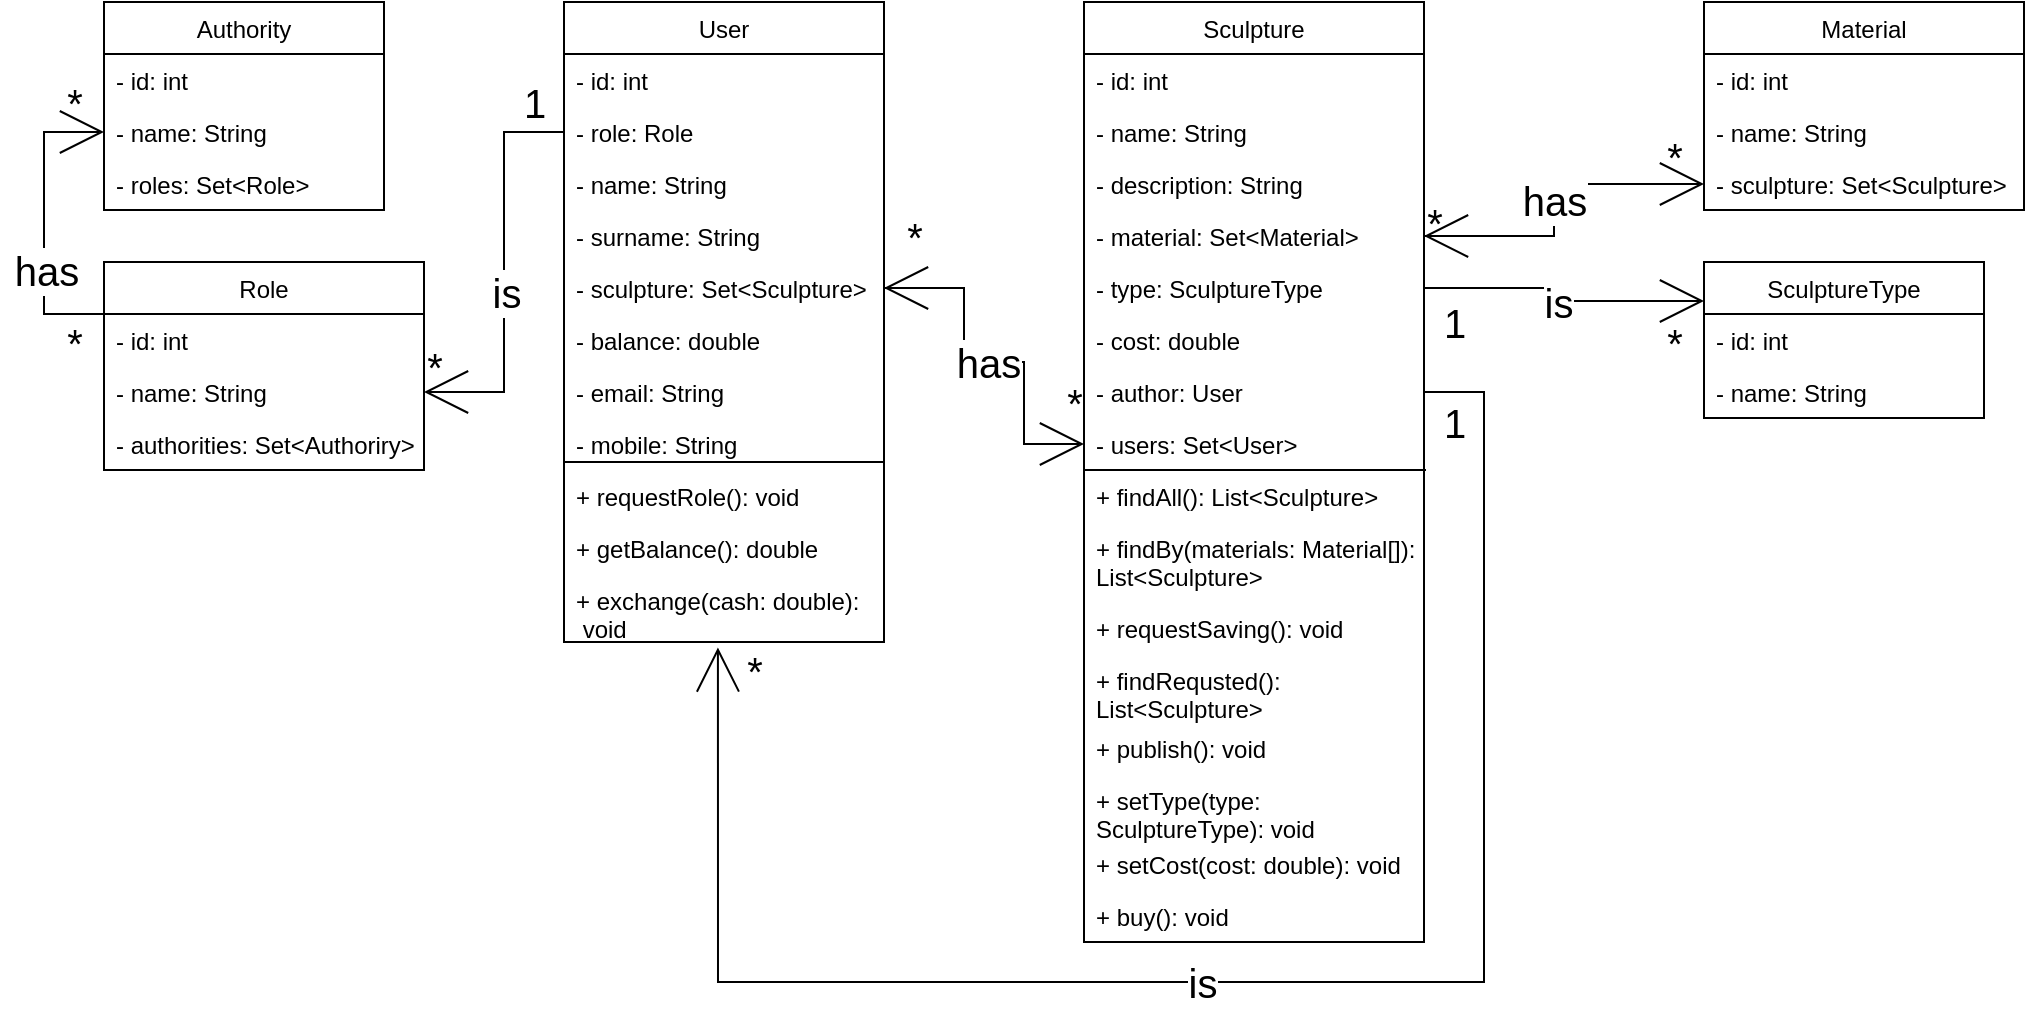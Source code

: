 <mxfile version="20.5.1" type="device"><diagram id="lGyVDXIsh4HG_7UY4qw4" name="Страница 1"><mxGraphModel dx="1209" dy="674" grid="1" gridSize="10" guides="1" tooltips="1" connect="1" arrows="1" fold="1" page="1" pageScale="1" pageWidth="1169" pageHeight="827" math="0" shadow="0"><root><mxCell id="0"/><mxCell id="1" parent="0"/><mxCell id="tQQoNGO00vXwDzldUkH--1" value="Authority" style="swimlane;fontStyle=0;childLayout=stackLayout;horizontal=1;startSize=26;fillColor=none;horizontalStack=0;resizeParent=1;resizeParentMax=0;resizeLast=0;collapsible=1;marginBottom=0;" parent="1" vertex="1"><mxGeometry x="130" y="100" width="140" height="104" as="geometry"/></mxCell><mxCell id="OMbV28bbWA38KjIR-hxm-5" value="- id: int" style="text;strokeColor=none;fillColor=none;align=left;verticalAlign=top;spacingLeft=4;spacingRight=4;overflow=hidden;rotatable=0;points=[[0,0.5],[1,0.5]];portConstraint=eastwest;" parent="tQQoNGO00vXwDzldUkH--1" vertex="1"><mxGeometry y="26" width="140" height="26" as="geometry"/></mxCell><mxCell id="tQQoNGO00vXwDzldUkH--2" value="- name: String" style="text;strokeColor=none;fillColor=none;align=left;verticalAlign=top;spacingLeft=4;spacingRight=4;overflow=hidden;rotatable=0;points=[[0,0.5],[1,0.5]];portConstraint=eastwest;" parent="tQQoNGO00vXwDzldUkH--1" vertex="1"><mxGeometry y="52" width="140" height="26" as="geometry"/></mxCell><mxCell id="OMbV28bbWA38KjIR-hxm-11" value="- roles: Set&lt;Role&gt;" style="text;strokeColor=none;fillColor=none;align=left;verticalAlign=top;spacingLeft=4;spacingRight=4;overflow=hidden;rotatable=0;points=[[0,0.5],[1,0.5]];portConstraint=eastwest;" parent="tQQoNGO00vXwDzldUkH--1" vertex="1"><mxGeometry y="78" width="140" height="26" as="geometry"/></mxCell><mxCell id="tQQoNGO00vXwDzldUkH--3" style="edgeStyle=orthogonalEdgeStyle;rounded=0;orthogonalLoop=1;jettySize=auto;html=1;exitX=0;exitY=0.25;exitDx=0;exitDy=0;entryX=0;entryY=0.5;entryDx=0;entryDy=0;fontSize=20;endArrow=open;endFill=0;strokeWidth=1;endSize=20;" parent="1" source="tQQoNGO00vXwDzldUkH--5" target="tQQoNGO00vXwDzldUkH--2" edge="1"><mxGeometry relative="1" as="geometry"/></mxCell><mxCell id="tQQoNGO00vXwDzldUkH--4" value="has" style="edgeLabel;html=1;align=center;verticalAlign=middle;resizable=0;points=[];fontSize=20;" parent="tQQoNGO00vXwDzldUkH--3" vertex="1" connectable="0"><mxGeometry x="-0.309" y="-1" relative="1" as="geometry"><mxPoint as="offset"/></mxGeometry></mxCell><mxCell id="tQQoNGO00vXwDzldUkH--5" value="Role" style="swimlane;fontStyle=0;childLayout=stackLayout;horizontal=1;startSize=26;fillColor=none;horizontalStack=0;resizeParent=1;resizeParentMax=0;resizeLast=0;collapsible=1;marginBottom=0;" parent="1" vertex="1"><mxGeometry x="130" y="230" width="160" height="104" as="geometry"/></mxCell><mxCell id="OMbV28bbWA38KjIR-hxm-6" value="- id: int" style="text;strokeColor=none;fillColor=none;align=left;verticalAlign=top;spacingLeft=4;spacingRight=4;overflow=hidden;rotatable=0;points=[[0,0.5],[1,0.5]];portConstraint=eastwest;" parent="tQQoNGO00vXwDzldUkH--5" vertex="1"><mxGeometry y="26" width="160" height="26" as="geometry"/></mxCell><mxCell id="tQQoNGO00vXwDzldUkH--6" value="- name: String" style="text;strokeColor=none;fillColor=none;align=left;verticalAlign=top;spacingLeft=4;spacingRight=4;overflow=hidden;rotatable=0;points=[[0,0.5],[1,0.5]];portConstraint=eastwest;" parent="tQQoNGO00vXwDzldUkH--5" vertex="1"><mxGeometry y="52" width="160" height="26" as="geometry"/></mxCell><mxCell id="OMbV28bbWA38KjIR-hxm-12" value="- authorities: Set&lt;Authoriry&gt;" style="text;strokeColor=none;fillColor=none;align=left;verticalAlign=top;spacingLeft=4;spacingRight=4;overflow=hidden;rotatable=0;points=[[0,0.5],[1,0.5]];portConstraint=eastwest;" parent="tQQoNGO00vXwDzldUkH--5" vertex="1"><mxGeometry y="78" width="160" height="26" as="geometry"/></mxCell><mxCell id="tQQoNGO00vXwDzldUkH--7" value="User" style="swimlane;fontStyle=0;childLayout=stackLayout;horizontal=1;startSize=26;fillColor=none;horizontalStack=0;resizeParent=1;resizeParentMax=0;resizeLast=0;collapsible=1;marginBottom=0;" parent="1" vertex="1"><mxGeometry x="360" y="100" width="160" height="320" as="geometry"><mxRectangle x="230" y="430" width="60" height="30" as="alternateBounds"/></mxGeometry></mxCell><mxCell id="OMbV28bbWA38KjIR-hxm-7" value="- id: int" style="text;strokeColor=none;fillColor=none;align=left;verticalAlign=top;spacingLeft=4;spacingRight=4;overflow=hidden;rotatable=0;points=[[0,0.5],[1,0.5]];portConstraint=eastwest;" parent="tQQoNGO00vXwDzldUkH--7" vertex="1"><mxGeometry y="26" width="160" height="26" as="geometry"/></mxCell><mxCell id="tQQoNGO00vXwDzldUkH--8" value="- role: Role" style="text;strokeColor=none;fillColor=none;align=left;verticalAlign=top;spacingLeft=4;spacingRight=4;overflow=hidden;rotatable=0;points=[[0,0.5],[1,0.5]];portConstraint=eastwest;" parent="tQQoNGO00vXwDzldUkH--7" vertex="1"><mxGeometry y="52" width="160" height="26" as="geometry"/></mxCell><mxCell id="tQQoNGO00vXwDzldUkH--9" value="- name: String" style="text;strokeColor=none;fillColor=none;align=left;verticalAlign=top;spacingLeft=4;spacingRight=4;overflow=hidden;rotatable=0;points=[[0,0.5],[1,0.5]];portConstraint=eastwest;" parent="tQQoNGO00vXwDzldUkH--7" vertex="1"><mxGeometry y="78" width="160" height="26" as="geometry"/></mxCell><mxCell id="tQQoNGO00vXwDzldUkH--10" value="- surname: String" style="text;strokeColor=none;fillColor=none;align=left;verticalAlign=top;spacingLeft=4;spacingRight=4;overflow=hidden;rotatable=0;points=[[0,0.5],[1,0.5]];portConstraint=eastwest;" parent="tQQoNGO00vXwDzldUkH--7" vertex="1"><mxGeometry y="104" width="160" height="26" as="geometry"/></mxCell><mxCell id="tQQoNGO00vXwDzldUkH--11" value="- sculpture: Set&lt;Sculpture&gt;" style="text;strokeColor=none;fillColor=none;align=left;verticalAlign=top;spacingLeft=4;spacingRight=4;overflow=hidden;rotatable=0;points=[[0,0.5],[1,0.5]];portConstraint=eastwest;" parent="tQQoNGO00vXwDzldUkH--7" vertex="1"><mxGeometry y="130" width="160" height="26" as="geometry"/></mxCell><mxCell id="tQQoNGO00vXwDzldUkH--13" value="- balance: double" style="text;strokeColor=none;fillColor=none;align=left;verticalAlign=top;spacingLeft=4;spacingRight=4;overflow=hidden;rotatable=0;points=[[0,0.5],[1,0.5]];portConstraint=eastwest;" parent="tQQoNGO00vXwDzldUkH--7" vertex="1"><mxGeometry y="156" width="160" height="26" as="geometry"/></mxCell><mxCell id="OMbV28bbWA38KjIR-hxm-3" value="- email: String" style="text;strokeColor=none;fillColor=none;align=left;verticalAlign=top;spacingLeft=4;spacingRight=4;overflow=hidden;rotatable=0;points=[[0,0.5],[1,0.5]];portConstraint=eastwest;" parent="tQQoNGO00vXwDzldUkH--7" vertex="1"><mxGeometry y="182" width="160" height="26" as="geometry"/></mxCell><mxCell id="OMbV28bbWA38KjIR-hxm-4" value="- mobile: String" style="text;strokeColor=none;fillColor=none;align=left;verticalAlign=top;spacingLeft=4;spacingRight=4;overflow=hidden;rotatable=0;points=[[0,0.5],[1,0.5]];portConstraint=eastwest;" parent="tQQoNGO00vXwDzldUkH--7" vertex="1"><mxGeometry y="208" width="160" height="26" as="geometry"/></mxCell><mxCell id="OMbV28bbWA38KjIR-hxm-26" value="+ requestRole(): void" style="text;strokeColor=none;fillColor=none;align=left;verticalAlign=top;spacingLeft=4;spacingRight=4;overflow=hidden;rotatable=0;points=[[0,0.5],[1,0.5]];portConstraint=eastwest;" parent="tQQoNGO00vXwDzldUkH--7" vertex="1"><mxGeometry y="234" width="160" height="26" as="geometry"/></mxCell><mxCell id="OMbV28bbWA38KjIR-hxm-31" value="+ getBalance(): double" style="text;strokeColor=none;fillColor=none;align=left;verticalAlign=top;spacingLeft=4;spacingRight=4;overflow=hidden;rotatable=0;points=[[0,0.5],[1,0.5]];portConstraint=eastwest;" parent="tQQoNGO00vXwDzldUkH--7" vertex="1"><mxGeometry y="260" width="160" height="26" as="geometry"/></mxCell><mxCell id="OMbV28bbWA38KjIR-hxm-32" value="+ exchange(cash: double):&#10; void" style="text;strokeColor=none;fillColor=none;align=left;verticalAlign=top;spacingLeft=4;spacingRight=4;overflow=hidden;rotatable=0;points=[[0,0.5],[1,0.5]];portConstraint=eastwest;" parent="tQQoNGO00vXwDzldUkH--7" vertex="1"><mxGeometry y="286" width="160" height="34" as="geometry"/></mxCell><mxCell id="tQQoNGO00vXwDzldUkH--14" value="Sculpture" style="swimlane;fontStyle=0;childLayout=stackLayout;horizontal=1;startSize=26;fillColor=none;horizontalStack=0;resizeParent=1;resizeParentMax=0;resizeLast=0;collapsible=1;marginBottom=0;" parent="1" vertex="1"><mxGeometry x="620" y="100" width="170" height="470" as="geometry"/></mxCell><mxCell id="OMbV28bbWA38KjIR-hxm-8" value="- id: int" style="text;strokeColor=none;fillColor=none;align=left;verticalAlign=top;spacingLeft=4;spacingRight=4;overflow=hidden;rotatable=0;points=[[0,0.5],[1,0.5]];portConstraint=eastwest;" parent="tQQoNGO00vXwDzldUkH--14" vertex="1"><mxGeometry y="26" width="170" height="26" as="geometry"/></mxCell><mxCell id="tQQoNGO00vXwDzldUkH--15" value="- name: String" style="text;strokeColor=none;fillColor=none;align=left;verticalAlign=top;spacingLeft=4;spacingRight=4;overflow=hidden;rotatable=0;points=[[0,0.5],[1,0.5]];portConstraint=eastwest;" parent="tQQoNGO00vXwDzldUkH--14" vertex="1"><mxGeometry y="52" width="170" height="26" as="geometry"/></mxCell><mxCell id="tQQoNGO00vXwDzldUkH--16" value="- description: String" style="text;strokeColor=none;fillColor=none;align=left;verticalAlign=top;spacingLeft=4;spacingRight=4;overflow=hidden;rotatable=0;points=[[0,0.5],[1,0.5]];portConstraint=eastwest;" parent="tQQoNGO00vXwDzldUkH--14" vertex="1"><mxGeometry y="78" width="170" height="26" as="geometry"/></mxCell><mxCell id="tQQoNGO00vXwDzldUkH--17" value="- material: Set&lt;Material&gt;" style="text;strokeColor=none;fillColor=none;align=left;verticalAlign=top;spacingLeft=4;spacingRight=4;overflow=hidden;rotatable=0;points=[[0,0.5],[1,0.5]];portConstraint=eastwest;" parent="tQQoNGO00vXwDzldUkH--14" vertex="1"><mxGeometry y="104" width="170" height="26" as="geometry"/></mxCell><mxCell id="tQQoNGO00vXwDzldUkH--18" value="- type: SculptureType" style="text;strokeColor=none;fillColor=none;align=left;verticalAlign=top;spacingLeft=4;spacingRight=4;overflow=hidden;rotatable=0;points=[[0,0.5],[1,0.5]];portConstraint=eastwest;" parent="tQQoNGO00vXwDzldUkH--14" vertex="1"><mxGeometry y="130" width="170" height="26" as="geometry"/></mxCell><mxCell id="tQQoNGO00vXwDzldUkH--19" value="- cost: double" style="text;strokeColor=none;fillColor=none;align=left;verticalAlign=top;spacingLeft=4;spacingRight=4;overflow=hidden;rotatable=0;points=[[0,0.5],[1,0.5]];portConstraint=eastwest;" parent="tQQoNGO00vXwDzldUkH--14" vertex="1"><mxGeometry y="156" width="170" height="26" as="geometry"/></mxCell><mxCell id="tQQoNGO00vXwDzldUkH--20" value="- author: User" style="text;strokeColor=none;fillColor=none;align=left;verticalAlign=top;spacingLeft=4;spacingRight=4;overflow=hidden;rotatable=0;points=[[0,0.5],[1,0.5]];portConstraint=eastwest;" parent="tQQoNGO00vXwDzldUkH--14" vertex="1"><mxGeometry y="182" width="170" height="26" as="geometry"/></mxCell><mxCell id="OMbV28bbWA38KjIR-hxm-16" value="- users: Set&lt;User&gt;" style="text;strokeColor=none;fillColor=none;align=left;verticalAlign=top;spacingLeft=4;spacingRight=4;overflow=hidden;rotatable=0;points=[[0,0.5],[1,0.5]];portConstraint=eastwest;" parent="tQQoNGO00vXwDzldUkH--14" vertex="1"><mxGeometry y="208" width="170" height="26" as="geometry"/></mxCell><mxCell id="OMbV28bbWA38KjIR-hxm-34" value="" style="endArrow=none;html=1;rounded=0;strokeWidth=1;endSize=20;sourcePerimeterSpacing=8;targetPerimeterSpacing=26;" parent="tQQoNGO00vXwDzldUkH--14" edge="1"><mxGeometry width="50" height="50" relative="1" as="geometry"><mxPoint y="234" as="sourcePoint"/><mxPoint x="171" y="234" as="targetPoint"/></mxGeometry></mxCell><mxCell id="OMbV28bbWA38KjIR-hxm-20" value="+ findAll(): List&lt;Sculpture&gt;" style="text;strokeColor=none;fillColor=none;align=left;verticalAlign=top;spacingLeft=4;spacingRight=4;overflow=hidden;rotatable=0;points=[[0,0.5],[1,0.5]];portConstraint=eastwest;" parent="tQQoNGO00vXwDzldUkH--14" vertex="1"><mxGeometry y="234" width="170" height="26" as="geometry"/></mxCell><mxCell id="OMbV28bbWA38KjIR-hxm-23" value="+ findBy(materials: Material[]): &#10;List&lt;Sculpture&gt;" style="text;strokeColor=none;fillColor=none;align=left;verticalAlign=top;spacingLeft=4;spacingRight=4;overflow=hidden;rotatable=0;points=[[0,0.5],[1,0.5]];portConstraint=eastwest;" parent="tQQoNGO00vXwDzldUkH--14" vertex="1"><mxGeometry y="260" width="170" height="40" as="geometry"/></mxCell><mxCell id="OMbV28bbWA38KjIR-hxm-24" value="+ requestSaving(): void&#10;" style="text;strokeColor=none;fillColor=none;align=left;verticalAlign=top;spacingLeft=4;spacingRight=4;overflow=hidden;rotatable=0;points=[[0,0.5],[1,0.5]];portConstraint=eastwest;" parent="tQQoNGO00vXwDzldUkH--14" vertex="1"><mxGeometry y="300" width="170" height="26" as="geometry"/></mxCell><mxCell id="OMbV28bbWA38KjIR-hxm-25" value="+ findRequsted(): &#10;List&lt;Sculpture&gt;" style="text;strokeColor=none;fillColor=none;align=left;verticalAlign=top;spacingLeft=4;spacingRight=4;overflow=hidden;rotatable=0;points=[[0,0.5],[1,0.5]];portConstraint=eastwest;" parent="tQQoNGO00vXwDzldUkH--14" vertex="1"><mxGeometry y="326" width="170" height="34" as="geometry"/></mxCell><mxCell id="OMbV28bbWA38KjIR-hxm-27" value="+ publish(): void" style="text;strokeColor=none;fillColor=none;align=left;verticalAlign=top;spacingLeft=4;spacingRight=4;overflow=hidden;rotatable=0;points=[[0,0.5],[1,0.5]];portConstraint=eastwest;" parent="tQQoNGO00vXwDzldUkH--14" vertex="1"><mxGeometry y="360" width="170" height="26" as="geometry"/></mxCell><mxCell id="OMbV28bbWA38KjIR-hxm-28" value="+ setType(type:&#10;SculptureType): void" style="text;strokeColor=none;fillColor=none;align=left;verticalAlign=top;spacingLeft=4;spacingRight=4;overflow=hidden;rotatable=0;points=[[0,0.5],[1,0.5]];portConstraint=eastwest;" parent="tQQoNGO00vXwDzldUkH--14" vertex="1"><mxGeometry y="386" width="170" height="32" as="geometry"/></mxCell><mxCell id="OMbV28bbWA38KjIR-hxm-29" value="+ setCost(cost: double): void" style="text;strokeColor=none;fillColor=none;align=left;verticalAlign=top;spacingLeft=4;spacingRight=4;overflow=hidden;rotatable=0;points=[[0,0.5],[1,0.5]];portConstraint=eastwest;" parent="tQQoNGO00vXwDzldUkH--14" vertex="1"><mxGeometry y="418" width="170" height="26" as="geometry"/></mxCell><mxCell id="OMbV28bbWA38KjIR-hxm-30" value="+ buy(): void" style="text;strokeColor=none;fillColor=none;align=left;verticalAlign=top;spacingLeft=4;spacingRight=4;overflow=hidden;rotatable=0;points=[[0,0.5],[1,0.5]];portConstraint=eastwest;" parent="tQQoNGO00vXwDzldUkH--14" vertex="1"><mxGeometry y="444" width="170" height="26" as="geometry"/></mxCell><mxCell id="tQQoNGO00vXwDzldUkH--21" value="Material" style="swimlane;fontStyle=0;childLayout=stackLayout;horizontal=1;startSize=26;fillColor=none;horizontalStack=0;resizeParent=1;resizeParentMax=0;resizeLast=0;collapsible=1;marginBottom=0;" parent="1" vertex="1"><mxGeometry x="930" y="100" width="160" height="104" as="geometry"/></mxCell><mxCell id="OMbV28bbWA38KjIR-hxm-9" value="- id: int" style="text;strokeColor=none;fillColor=none;align=left;verticalAlign=top;spacingLeft=4;spacingRight=4;overflow=hidden;rotatable=0;points=[[0,0.5],[1,0.5]];portConstraint=eastwest;" parent="tQQoNGO00vXwDzldUkH--21" vertex="1"><mxGeometry y="26" width="160" height="26" as="geometry"/></mxCell><mxCell id="tQQoNGO00vXwDzldUkH--22" value="- name: String" style="text;strokeColor=none;fillColor=none;align=left;verticalAlign=top;spacingLeft=4;spacingRight=4;overflow=hidden;rotatable=0;points=[[0,0.5],[1,0.5]];portConstraint=eastwest;" parent="tQQoNGO00vXwDzldUkH--21" vertex="1"><mxGeometry y="52" width="160" height="26" as="geometry"/></mxCell><mxCell id="OMbV28bbWA38KjIR-hxm-17" value="- sculpture: Set&lt;Sculpture&gt;" style="text;strokeColor=none;fillColor=none;align=left;verticalAlign=top;spacingLeft=4;spacingRight=4;overflow=hidden;rotatable=0;points=[[0,0.5],[1,0.5]];portConstraint=eastwest;" parent="tQQoNGO00vXwDzldUkH--21" vertex="1"><mxGeometry y="78" width="160" height="26" as="geometry"/></mxCell><mxCell id="tQQoNGO00vXwDzldUkH--23" value="SculptureType" style="swimlane;fontStyle=0;childLayout=stackLayout;horizontal=1;startSize=26;fillColor=none;horizontalStack=0;resizeParent=1;resizeParentMax=0;resizeLast=0;collapsible=1;marginBottom=0;" parent="1" vertex="1"><mxGeometry x="930" y="230" width="140" height="78" as="geometry"/></mxCell><mxCell id="OMbV28bbWA38KjIR-hxm-10" value="- id: int" style="text;strokeColor=none;fillColor=none;align=left;verticalAlign=top;spacingLeft=4;spacingRight=4;overflow=hidden;rotatable=0;points=[[0,0.5],[1,0.5]];portConstraint=eastwest;" parent="tQQoNGO00vXwDzldUkH--23" vertex="1"><mxGeometry y="26" width="140" height="26" as="geometry"/></mxCell><mxCell id="tQQoNGO00vXwDzldUkH--24" value="- name: String" style="text;strokeColor=none;fillColor=none;align=left;verticalAlign=top;spacingLeft=4;spacingRight=4;overflow=hidden;rotatable=0;points=[[0,0.5],[1,0.5]];portConstraint=eastwest;" parent="tQQoNGO00vXwDzldUkH--23" vertex="1"><mxGeometry y="52" width="140" height="26" as="geometry"/></mxCell><mxCell id="tQQoNGO00vXwDzldUkH--25" style="edgeStyle=orthogonalEdgeStyle;rounded=0;orthogonalLoop=1;jettySize=auto;html=1;exitX=0;exitY=0.5;exitDx=0;exitDy=0;entryX=1;entryY=0.5;entryDx=0;entryDy=0;fontSize=20;endArrow=open;endFill=0;endSize=20;" parent="1" source="tQQoNGO00vXwDzldUkH--8" target="tQQoNGO00vXwDzldUkH--6" edge="1"><mxGeometry relative="1" as="geometry"/></mxCell><mxCell id="tQQoNGO00vXwDzldUkH--26" value="is" style="edgeLabel;html=1;align=center;verticalAlign=middle;resizable=0;points=[];fontSize=20;" parent="tQQoNGO00vXwDzldUkH--25" vertex="1" connectable="0"><mxGeometry x="0.097" y="1" relative="1" as="geometry"><mxPoint as="offset"/></mxGeometry></mxCell><mxCell id="tQQoNGO00vXwDzldUkH--27" value="*" style="text;html=1;align=center;verticalAlign=middle;resizable=0;points=[];autosize=1;strokeColor=none;fillColor=none;fontSize=20;" parent="1" vertex="1"><mxGeometry x="100" y="130" width="30" height="40" as="geometry"/></mxCell><mxCell id="tQQoNGO00vXwDzldUkH--28" value="*" style="text;html=1;align=center;verticalAlign=middle;resizable=0;points=[];autosize=1;strokeColor=none;fillColor=none;fontSize=20;" parent="1" vertex="1"><mxGeometry x="100" y="250" width="30" height="40" as="geometry"/></mxCell><mxCell id="tQQoNGO00vXwDzldUkH--29" value="1" style="text;html=1;align=center;verticalAlign=middle;resizable=0;points=[];autosize=1;strokeColor=none;fillColor=none;fontSize=20;" parent="1" vertex="1"><mxGeometry x="330" y="130" width="30" height="40" as="geometry"/></mxCell><mxCell id="tQQoNGO00vXwDzldUkH--30" value="*" style="text;html=1;align=center;verticalAlign=middle;resizable=0;points=[];autosize=1;strokeColor=none;fillColor=none;fontSize=20;" parent="1" vertex="1"><mxGeometry x="280" y="262" width="30" height="40" as="geometry"/></mxCell><mxCell id="tQQoNGO00vXwDzldUkH--32" value="*" style="text;html=1;align=center;verticalAlign=middle;resizable=0;points=[];autosize=1;strokeColor=none;fillColor=none;fontSize=20;" parent="1" vertex="1"><mxGeometry x="520" y="197" width="30" height="40" as="geometry"/></mxCell><mxCell id="tQQoNGO00vXwDzldUkH--33" value="*" style="text;html=1;align=center;verticalAlign=middle;resizable=0;points=[];autosize=1;strokeColor=none;fillColor=none;fontSize=20;" parent="1" vertex="1"><mxGeometry x="600" y="280" width="30" height="40" as="geometry"/></mxCell><mxCell id="tQQoNGO00vXwDzldUkH--34" value="has" style="edgeStyle=orthogonalEdgeStyle;rounded=0;orthogonalLoop=1;jettySize=auto;html=1;exitX=1;exitY=0.5;exitDx=0;exitDy=0;entryX=0;entryY=0.5;entryDx=0;entryDy=0;strokeWidth=1;fontSize=20;endArrow=open;endFill=0;endSize=20;" parent="1" source="tQQoNGO00vXwDzldUkH--17" target="OMbV28bbWA38KjIR-hxm-17" edge="1"><mxGeometry relative="1" as="geometry"/></mxCell><mxCell id="tQQoNGO00vXwDzldUkH--35" value="is" style="edgeStyle=orthogonalEdgeStyle;rounded=0;orthogonalLoop=1;jettySize=auto;html=1;exitX=1;exitY=0.5;exitDx=0;exitDy=0;entryX=0;entryY=0.25;entryDx=0;entryDy=0;strokeWidth=1;fontSize=20;endArrow=open;endFill=0;endSize=20;" parent="1" source="tQQoNGO00vXwDzldUkH--18" target="tQQoNGO00vXwDzldUkH--23" edge="1"><mxGeometry relative="1" as="geometry"/></mxCell><mxCell id="tQQoNGO00vXwDzldUkH--36" value="*" style="text;html=1;align=center;verticalAlign=middle;resizable=0;points=[];autosize=1;strokeColor=none;fillColor=none;fontSize=20;" parent="1" vertex="1"><mxGeometry x="780" y="190" width="30" height="40" as="geometry"/></mxCell><mxCell id="tQQoNGO00vXwDzldUkH--37" value="1" style="text;html=1;align=center;verticalAlign=middle;resizable=0;points=[];autosize=1;strokeColor=none;fillColor=none;fontSize=20;" parent="1" vertex="1"><mxGeometry x="790" y="240" width="30" height="40" as="geometry"/></mxCell><mxCell id="tQQoNGO00vXwDzldUkH--38" value="*" style="text;html=1;align=center;verticalAlign=middle;resizable=0;points=[];autosize=1;strokeColor=none;fillColor=none;fontSize=20;" parent="1" vertex="1"><mxGeometry x="900" y="157" width="30" height="40" as="geometry"/></mxCell><mxCell id="tQQoNGO00vXwDzldUkH--39" value="*" style="text;html=1;align=center;verticalAlign=middle;resizable=0;points=[];autosize=1;strokeColor=none;fillColor=none;fontSize=20;" parent="1" vertex="1"><mxGeometry x="900" y="250" width="30" height="40" as="geometry"/></mxCell><mxCell id="s6r58hTmbOgBbOoMcYoh-1" style="edgeStyle=orthogonalEdgeStyle;rounded=0;orthogonalLoop=1;jettySize=auto;html=1;exitX=1;exitY=0.5;exitDx=0;exitDy=0;endArrow=open;endFill=0;endSize=20;entryX=0.481;entryY=1.08;entryDx=0;entryDy=0;entryPerimeter=0;" parent="1" source="tQQoNGO00vXwDzldUkH--20" target="OMbV28bbWA38KjIR-hxm-32" edge="1"><mxGeometry relative="1" as="geometry"><Array as="points"><mxPoint x="820" y="295"/><mxPoint x="820" y="590"/><mxPoint x="437" y="590"/></Array><mxPoint x="437" y="430" as="targetPoint"/></mxGeometry></mxCell><mxCell id="s6r58hTmbOgBbOoMcYoh-2" value="is" style="edgeLabel;html=1;align=center;verticalAlign=middle;resizable=0;points=[];fontSize=20;" parent="s6r58hTmbOgBbOoMcYoh-1" vertex="1" connectable="0"><mxGeometry x="-0.069" relative="1" as="geometry"><mxPoint x="-59" as="offset"/></mxGeometry></mxCell><mxCell id="s6r58hTmbOgBbOoMcYoh-3" value="1" style="text;html=1;align=center;verticalAlign=middle;resizable=0;points=[];autosize=1;strokeColor=none;fillColor=none;fontSize=20;" parent="1" vertex="1"><mxGeometry x="790" y="290" width="30" height="40" as="geometry"/></mxCell><mxCell id="s6r58hTmbOgBbOoMcYoh-4" value="*" style="text;html=1;align=center;verticalAlign=middle;resizable=0;points=[];autosize=1;strokeColor=none;fillColor=none;fontSize=20;" parent="1" vertex="1"><mxGeometry x="440" y="414" width="30" height="40" as="geometry"/></mxCell><mxCell id="OMbV28bbWA38KjIR-hxm-14" value="" style="edgeStyle=orthogonalEdgeStyle;rounded=0;orthogonalLoop=1;jettySize=auto;html=1;entryX=1;entryY=0.5;entryDx=0;entryDy=0;strokeWidth=1;fontSize=20;endArrow=open;endFill=0;startArrow=none;startFill=0;targetPerimeterSpacing=26;sourcePerimeterSpacing=8;endSize=20;" parent="1" target="tQQoNGO00vXwDzldUkH--11" edge="1"><mxGeometry relative="1" as="geometry"><mxPoint x="560" y="250" as="sourcePoint"/><mxPoint x="710.42" y="285.0" as="targetPoint"/><Array as="points"><mxPoint x="560" y="243"/></Array></mxGeometry></mxCell><mxCell id="tQQoNGO00vXwDzldUkH--31" value="has" style="edgeStyle=orthogonalEdgeStyle;rounded=0;orthogonalLoop=1;jettySize=auto;html=1;exitX=1;exitY=0.5;exitDx=0;exitDy=0;strokeWidth=1;fontSize=20;endArrow=open;endFill=0;startArrow=none;startFill=0;targetPerimeterSpacing=26;sourcePerimeterSpacing=8;endSize=20;entryX=0;entryY=0.5;entryDx=0;entryDy=0;" parent="1" source="tQQoNGO00vXwDzldUkH--11" target="OMbV28bbWA38KjIR-hxm-16" edge="1"><mxGeometry relative="1" as="geometry"><mxPoint x="600" y="90" as="targetPoint"/><Array as="points"><mxPoint x="560" y="243"/><mxPoint x="560" y="280"/><mxPoint x="590" y="280"/><mxPoint x="590" y="321"/></Array></mxGeometry></mxCell><mxCell id="OMbV28bbWA38KjIR-hxm-19" value="" style="edgeStyle=orthogonalEdgeStyle;rounded=0;orthogonalLoop=1;jettySize=auto;html=1;strokeWidth=1;fontSize=20;endArrow=open;endFill=0;startArrow=none;startFill=0;targetPerimeterSpacing=26;sourcePerimeterSpacing=8;endSize=20;" parent="1" edge="1"><mxGeometry relative="1" as="geometry"><mxPoint x="850" y="217" as="sourcePoint"/><mxPoint x="790" y="217" as="targetPoint"/><Array as="points"><mxPoint x="840" y="217"/></Array></mxGeometry></mxCell><mxCell id="OMbV28bbWA38KjIR-hxm-33" value="" style="endArrow=none;html=1;rounded=0;strokeWidth=1;endSize=20;sourcePerimeterSpacing=8;targetPerimeterSpacing=26;" parent="1" edge="1"><mxGeometry width="50" height="50" relative="1" as="geometry"><mxPoint x="360" y="330" as="sourcePoint"/><mxPoint x="520" y="330" as="targetPoint"/></mxGeometry></mxCell></root></mxGraphModel></diagram></mxfile>